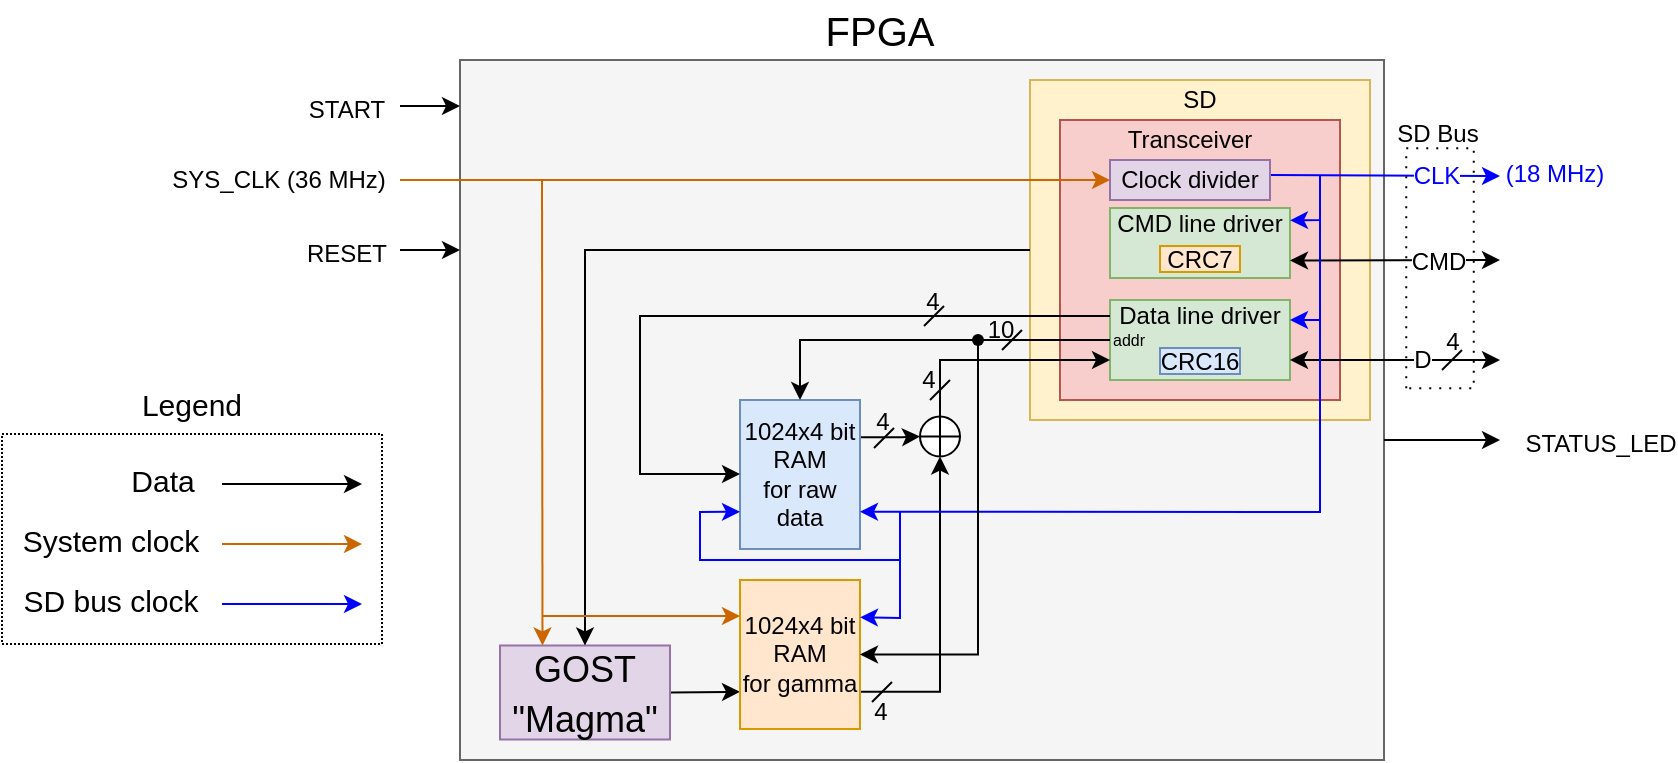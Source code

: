 <mxfile version="20.6.2" type="device"><diagram id="fO9pJ9hmjl-DQnfwtDK7" name="Страница 1"><mxGraphModel dx="313" dy="205" grid="1" gridSize="10" guides="1" tooltips="1" connect="1" arrows="1" fold="1" page="1" pageScale="1" pageWidth="1169" pageHeight="827" math="0" shadow="0"><root><mxCell id="0"/><mxCell id="1" parent="0"/><mxCell id="Mi2QPTecenGMzwWXknVR-1" value="" style="rounded=0;whiteSpace=wrap;html=1;dashed=1;dashPattern=1 1;fillColor=none;" parent="1" vertex="1"><mxGeometry x="191" y="527" width="190" height="105" as="geometry"/></mxCell><mxCell id="jrg6wG_ZJggIZM6MNThn-66" value="" style="rounded=0;whiteSpace=wrap;html=1;labelBackgroundColor=none;fontSize=12;fillColor=#f5f5f5;fontColor=#333333;strokeColor=#666666;" parent="1" vertex="1"><mxGeometry x="420" y="340" width="462" height="350" as="geometry"/></mxCell><mxCell id="jrg6wG_ZJggIZM6MNThn-37" value="" style="rounded=0;whiteSpace=wrap;html=1;labelBackgroundColor=none;fontSize=12;fillColor=#fff2cc;strokeColor=#d6b656;" parent="1" vertex="1"><mxGeometry x="705" y="350" width="170" height="170" as="geometry"/></mxCell><mxCell id="MUZ3oyCXK2iOoQsuqwkt-2" value="&lt;font style=&quot;font-size: 20px;&quot;&gt;FPGA&lt;/font&gt;" style="text;html=1;strokeColor=none;fillColor=none;align=center;verticalAlign=middle;whiteSpace=wrap;rounded=0;" parent="1" vertex="1"><mxGeometry x="600" y="310" width="60" height="30" as="geometry"/></mxCell><mxCell id="jrg6wG_ZJggIZM6MNThn-79" style="edgeStyle=orthogonalEdgeStyle;rounded=0;orthogonalLoop=1;jettySize=auto;html=1;entryX=0;entryY=0.75;entryDx=0;entryDy=0;fontSize=12;startArrow=none;startFill=0;endArrow=classic;endFill=1;exitX=1;exitY=0.5;exitDx=0;exitDy=0;" parent="1" source="jrg6wG_ZJggIZM6MNThn-1" target="jrg6wG_ZJggIZM6MNThn-65" edge="1"><mxGeometry relative="1" as="geometry"><mxPoint x="560" y="648.25" as="targetPoint"/><Array as="points"><mxPoint x="525" y="656"/></Array></mxGeometry></mxCell><mxCell id="jrg6wG_ZJggIZM6MNThn-1" value="&lt;font style=&quot;font-size: 18px;&quot;&gt;GOST &quot;Magma&quot;&lt;/font&gt;" style="rounded=0;whiteSpace=wrap;html=1;fontSize=20;fillColor=#e1d5e7;strokeColor=#9673a6;" parent="1" vertex="1"><mxGeometry x="440" y="632.75" width="85" height="47" as="geometry"/></mxCell><mxCell id="jrg6wG_ZJggIZM6MNThn-23" value="Transceiver" style="text;html=1;strokeColor=none;fillColor=none;align=center;verticalAlign=middle;whiteSpace=wrap;rounded=0;labelBackgroundColor=none;fontSize=12;" parent="1" vertex="1"><mxGeometry x="690" y="370" width="170" height="20" as="geometry"/></mxCell><mxCell id="jrg6wG_ZJggIZM6MNThn-27" value="SD" style="text;html=1;strokeColor=none;fillColor=none;align=center;verticalAlign=middle;whiteSpace=wrap;rounded=0;labelBackgroundColor=none;fontSize=12;" parent="1" vertex="1"><mxGeometry x="705" y="350" width="170" height="20" as="geometry"/></mxCell><mxCell id="jrg6wG_ZJggIZM6MNThn-34" value="" style="group" parent="1" vertex="1" connectable="0"><mxGeometry x="750" y="440" width="90" height="20" as="geometry"/></mxCell><mxCell id="jrg6wG_ZJggIZM6MNThn-24" value="" style="rounded=0;whiteSpace=wrap;html=1;labelBackgroundColor=default;fontSize=12;fillColor=#d5e8d4;strokeColor=#82b366;" parent="jrg6wG_ZJggIZM6MNThn-34" vertex="1"><mxGeometry width="90" height="20" as="geometry"/></mxCell><mxCell id="jrg6wG_ZJggIZM6MNThn-29" value="Data line driver" style="text;html=1;strokeColor=none;fillColor=none;align=center;verticalAlign=middle;whiteSpace=wrap;rounded=0;labelBackgroundColor=none;fontSize=12;" parent="jrg6wG_ZJggIZM6MNThn-34" vertex="1"><mxGeometry y="2" width="90" height="15" as="geometry"/></mxCell><mxCell id="jrg6wG_ZJggIZM6MNThn-36" value="" style="group" parent="1" vertex="1" connectable="0"><mxGeometry x="750" y="415" width="90" height="20" as="geometry"/></mxCell><mxCell id="jrg6wG_ZJggIZM6MNThn-25" value="" style="rounded=0;whiteSpace=wrap;html=1;labelBackgroundColor=default;fontSize=12;fillColor=#d5e8d4;strokeColor=#82b366;" parent="jrg6wG_ZJggIZM6MNThn-36" vertex="1"><mxGeometry width="90" height="20" as="geometry"/></mxCell><mxCell id="jrg6wG_ZJggIZM6MNThn-28" value="CMD line driver" style="text;html=1;strokeColor=none;fillColor=none;align=center;verticalAlign=middle;whiteSpace=wrap;rounded=0;labelBackgroundColor=none;fontSize=12;" parent="jrg6wG_ZJggIZM6MNThn-36" vertex="1"><mxGeometry y="3" width="90" height="15" as="geometry"/></mxCell><mxCell id="jrg6wG_ZJggIZM6MNThn-38" value="" style="rounded=0;whiteSpace=wrap;html=1;labelBackgroundColor=none;fontSize=12;fillColor=#f8cecc;strokeColor=#b85450;" parent="1" vertex="1"><mxGeometry x="720" y="370" width="140" height="140" as="geometry"/></mxCell><mxCell id="jrg6wG_ZJggIZM6MNThn-39" value="Transceiver" style="text;html=1;strokeColor=none;fillColor=none;align=center;verticalAlign=middle;whiteSpace=wrap;rounded=0;labelBackgroundColor=none;fontSize=12;" parent="1" vertex="1"><mxGeometry x="720" y="370" width="130" height="20" as="geometry"/></mxCell><mxCell id="jrg6wG_ZJggIZM6MNThn-44" value="" style="group" parent="1" vertex="1" connectable="0"><mxGeometry x="745" y="460" width="145" height="98" as="geometry"/></mxCell><mxCell id="jrg6wG_ZJggIZM6MNThn-45" value="" style="rounded=0;whiteSpace=wrap;html=1;labelBackgroundColor=default;fontSize=12;fillColor=#d5e8d4;strokeColor=#82b366;" parent="jrg6wG_ZJggIZM6MNThn-44" vertex="1"><mxGeometry width="90" height="40" as="geometry"/></mxCell><mxCell id="jrg6wG_ZJggIZM6MNThn-46" value="Data line driver" style="text;html=1;strokeColor=none;fillColor=none;align=center;verticalAlign=middle;whiteSpace=wrap;rounded=0;labelBackgroundColor=none;fontSize=12;" parent="jrg6wG_ZJggIZM6MNThn-44" vertex="1"><mxGeometry y="3" width="90" height="10" as="geometry"/></mxCell><mxCell id="jrg6wG_ZJggIZM6MNThn-47" value="" style="group" parent="1" vertex="1" connectable="0"><mxGeometry x="745" y="414" width="95" height="107.5" as="geometry"/></mxCell><mxCell id="jrg6wG_ZJggIZM6MNThn-48" value="" style="rounded=0;whiteSpace=wrap;html=1;labelBackgroundColor=default;fontSize=12;fillColor=#d5e8d4;strokeColor=#82b366;" parent="jrg6wG_ZJggIZM6MNThn-47" vertex="1"><mxGeometry width="90" height="35" as="geometry"/></mxCell><mxCell id="jrg6wG_ZJggIZM6MNThn-49" value="CMD line driver" style="text;html=1;strokeColor=none;fillColor=none;align=center;verticalAlign=middle;whiteSpace=wrap;rounded=0;labelBackgroundColor=none;fontSize=12;" parent="jrg6wG_ZJggIZM6MNThn-47" vertex="1"><mxGeometry y="3" width="90" height="10" as="geometry"/></mxCell><mxCell id="jrg6wG_ZJggIZM6MNThn-41" value="CRC7" style="rounded=0;whiteSpace=wrap;html=1;labelBackgroundColor=none;fontSize=12;fillColor=#ffe6cc;strokeColor=#d79b00;" parent="jrg6wG_ZJggIZM6MNThn-47" vertex="1"><mxGeometry x="25" y="19" width="40" height="13" as="geometry"/></mxCell><mxCell id="_WAARoeY4MgbEWev2sUL-25" value="&lt;font style=&quot;font-size: 8px;&quot;&gt;addr&lt;/font&gt;" style="text;html=1;strokeColor=none;fillColor=none;align=center;verticalAlign=middle;whiteSpace=wrap;rounded=0;labelBackgroundColor=none;" vertex="1" parent="jrg6wG_ZJggIZM6MNThn-47"><mxGeometry x="2" y="62" width="15" height="6" as="geometry"/></mxCell><mxCell id="jrg6wG_ZJggIZM6MNThn-57" value="CRC16" style="rounded=0;whiteSpace=wrap;html=1;labelBackgroundColor=none;fontSize=12;fillColor=#dae8fc;strokeColor=#6c8ebf;" parent="jrg6wG_ZJggIZM6MNThn-47" vertex="1"><mxGeometry x="25" y="70" width="40" height="13" as="geometry"/></mxCell><mxCell id="jrg6wG_ZJggIZM6MNThn-10" value="" style="endArrow=classic;startArrow=classic;html=1;rounded=0;fontSize=20;exitX=1;exitY=0.75;exitDx=0;exitDy=0;endFill=1;startFill=1;" parent="1" source="jrg6wG_ZJggIZM6MNThn-45" edge="1"><mxGeometry width="50" height="50" relative="1" as="geometry"><mxPoint x="835" y="455.5" as="sourcePoint"/><mxPoint x="940" y="490" as="targetPoint"/></mxGeometry></mxCell><mxCell id="jrg6wG_ZJggIZM6MNThn-19" value="&lt;font style=&quot;font-size: 12px;&quot;&gt;D&lt;/font&gt;" style="edgeLabel;html=1;align=center;verticalAlign=middle;resizable=0;points=[];fontSize=12;" parent="jrg6wG_ZJggIZM6MNThn-10" vertex="1" connectable="0"><mxGeometry x="-0.067" relative="1" as="geometry"><mxPoint x="17" as="offset"/></mxGeometry></mxCell><mxCell id="jrg6wG_ZJggIZM6MNThn-14" value="" style="endArrow=classic;startArrow=classic;html=1;rounded=0;fontSize=20;exitX=1;exitY=0.75;exitDx=0;exitDy=0;startFill=1;endFill=1;" parent="1" source="jrg6wG_ZJggIZM6MNThn-48" edge="1"><mxGeometry width="50" height="50" relative="1" as="geometry"><mxPoint x="835" y="430.5" as="sourcePoint"/><mxPoint x="940" y="440" as="targetPoint"/></mxGeometry></mxCell><mxCell id="jrg6wG_ZJggIZM6MNThn-17" value="CMD" style="edgeLabel;html=1;align=center;verticalAlign=middle;resizable=0;points=[];fontSize=12;labelBackgroundColor=default;" parent="jrg6wG_ZJggIZM6MNThn-14" vertex="1" connectable="0"><mxGeometry x="0.83" y="2" relative="1" as="geometry"><mxPoint x="-22" y="3" as="offset"/></mxGeometry></mxCell><mxCell id="jrg6wG_ZJggIZM6MNThn-15" value="" style="endArrow=classic;startArrow=none;html=1;rounded=0;fontSize=20;startFill=0;endFill=1;strokeColor=#0000FF;" parent="1" edge="1"><mxGeometry width="50" height="50" relative="1" as="geometry"><mxPoint x="825" y="397.5" as="sourcePoint"/><mxPoint x="940" y="398" as="targetPoint"/></mxGeometry></mxCell><mxCell id="jrg6wG_ZJggIZM6MNThn-18" value="&lt;font color=&quot;#0000ff&quot;&gt;CLK&lt;/font&gt;" style="edgeLabel;html=1;align=center;verticalAlign=middle;resizable=0;points=[];fontSize=12;labelBackgroundColor=default;" parent="jrg6wG_ZJggIZM6MNThn-15" vertex="1" connectable="0"><mxGeometry x="-0.062" y="1" relative="1" as="geometry"><mxPoint x="29" y="1" as="offset"/></mxGeometry></mxCell><mxCell id="jrg6wG_ZJggIZM6MNThn-87" value="&lt;font color=&quot;#0000ff&quot;&gt;(18 MHz)&lt;/font&gt;" style="edgeLabel;html=1;align=center;verticalAlign=middle;resizable=0;points=[];fontSize=12;" parent="jrg6wG_ZJggIZM6MNThn-15" vertex="1" connectable="0"><mxGeometry x="0.86" y="1" relative="1" as="geometry"><mxPoint x="35" as="offset"/></mxGeometry></mxCell><mxCell id="jrg6wG_ZJggIZM6MNThn-20" value="" style="endArrow=none;html=1;rounded=0;fontSize=12;" parent="1" edge="1"><mxGeometry width="50" height="50" relative="1" as="geometry"><mxPoint x="911" y="495" as="sourcePoint"/><mxPoint x="921" y="485" as="targetPoint"/></mxGeometry></mxCell><mxCell id="jrg6wG_ZJggIZM6MNThn-21" value="4" style="edgeLabel;html=1;align=center;verticalAlign=middle;resizable=0;points=[];fontSize=12;labelBackgroundColor=none;" parent="jrg6wG_ZJggIZM6MNThn-20" vertex="1" connectable="0"><mxGeometry x="-0.558" relative="1" as="geometry"><mxPoint x="3" y="-12" as="offset"/></mxGeometry></mxCell><mxCell id="jrg6wG_ZJggIZM6MNThn-50" value="Clock divider" style="rounded=0;whiteSpace=wrap;html=1;labelBackgroundColor=none;fontSize=12;fillColor=#e1d5e7;strokeColor=#9673a6;" parent="1" vertex="1"><mxGeometry x="745" y="390" width="80" height="20" as="geometry"/></mxCell><mxCell id="jrg6wG_ZJggIZM6MNThn-52" value="" style="endArrow=classic;html=1;rounded=0;fontSize=12;entryX=1;entryY=0.25;entryDx=0;entryDy=0;endFill=1;strokeColor=#0000FF;" parent="1" target="jrg6wG_ZJggIZM6MNThn-45" edge="1"><mxGeometry width="50" height="50" relative="1" as="geometry"><mxPoint x="850" y="416" as="sourcePoint"/><mxPoint x="840" y="446" as="targetPoint"/><Array as="points"><mxPoint x="850" y="470"/></Array></mxGeometry></mxCell><mxCell id="jrg6wG_ZJggIZM6MNThn-61" value="" style="endArrow=classic;html=1;rounded=0;fontSize=12;entryX=0;entryY=0.5;entryDx=0;entryDy=0;strokeColor=#CC6600;" parent="1" target="jrg6wG_ZJggIZM6MNThn-50" edge="1"><mxGeometry width="50" height="50" relative="1" as="geometry"><mxPoint x="390" y="400" as="sourcePoint"/><mxPoint x="652" y="400" as="targetPoint"/></mxGeometry></mxCell><mxCell id="jrg6wG_ZJggIZM6MNThn-62" value="SYS_CLK (36 MHz)" style="edgeLabel;html=1;align=center;verticalAlign=middle;resizable=0;points=[];fontSize=12;" parent="jrg6wG_ZJggIZM6MNThn-61" vertex="1" connectable="0"><mxGeometry x="-0.929" y="-1" relative="1" as="geometry"><mxPoint x="-74" y="-1" as="offset"/></mxGeometry></mxCell><mxCell id="jrg6wG_ZJggIZM6MNThn-86" style="edgeStyle=orthogonalEdgeStyle;rounded=0;orthogonalLoop=1;jettySize=auto;html=1;fontSize=12;startArrow=none;startFill=0;endArrow=classic;endFill=1;entryX=0.5;entryY=1;entryDx=0;entryDy=0;exitX=1;exitY=0.75;exitDx=0;exitDy=0;" parent="1" source="jrg6wG_ZJggIZM6MNThn-65" target="_WAARoeY4MgbEWev2sUL-1" edge="1"><mxGeometry relative="1" as="geometry"><Array as="points"><mxPoint x="660" y="656"/></Array><mxPoint x="620" y="660" as="sourcePoint"/></mxGeometry></mxCell><mxCell id="jrg6wG_ZJggIZM6MNThn-65" value="1024x4 bit RAM&lt;br&gt;for gamma" style="rounded=0;whiteSpace=wrap;html=1;labelBackgroundColor=none;fontSize=12;fillColor=#ffe6cc;strokeColor=#d79b00;" parent="1" vertex="1"><mxGeometry x="560" y="600" width="60" height="74.5" as="geometry"/></mxCell><mxCell id="_WAARoeY4MgbEWev2sUL-2" style="edgeStyle=orthogonalEdgeStyle;rounded=0;orthogonalLoop=1;jettySize=auto;html=1;entryX=0;entryY=0.5;entryDx=0;entryDy=0;exitX=1;exitY=0.25;exitDx=0;exitDy=0;" edge="1" parent="1" source="jrg6wG_ZJggIZM6MNThn-69" target="_WAARoeY4MgbEWev2sUL-1"><mxGeometry relative="1" as="geometry"><Array as="points"><mxPoint x="641" y="529"/></Array></mxGeometry></mxCell><mxCell id="jrg6wG_ZJggIZM6MNThn-69" value="1024x4 bit RAM&lt;br&gt;for raw data" style="rounded=0;whiteSpace=wrap;html=1;labelBackgroundColor=none;fontSize=12;fillColor=#dae8fc;strokeColor=#6c8ebf;" parent="1" vertex="1"><mxGeometry x="560" y="510" width="60" height="74.5" as="geometry"/></mxCell><mxCell id="jrg6wG_ZJggIZM6MNThn-74" style="edgeStyle=orthogonalEdgeStyle;rounded=0;orthogonalLoop=1;jettySize=auto;html=1;entryX=0;entryY=0.5;entryDx=0;entryDy=0;fontSize=12;startArrow=none;startFill=0;endArrow=classic;endFill=1;exitX=0;exitY=0.5;exitDx=0;exitDy=0;" parent="1" target="jrg6wG_ZJggIZM6MNThn-69" edge="1" source="jrg6wG_ZJggIZM6MNThn-46"><mxGeometry relative="1" as="geometry"><mxPoint x="745" y="470" as="sourcePoint"/><mxPoint x="555" y="589.25" as="targetPoint"/><Array as="points"><mxPoint x="510" y="468"/><mxPoint x="510" y="547"/><mxPoint x="560" y="547"/></Array></mxGeometry></mxCell><mxCell id="jrg6wG_ZJggIZM6MNThn-75" value="" style="endArrow=none;html=1;rounded=0;fontSize=12;" parent="1" edge="1"><mxGeometry width="50" height="50" relative="1" as="geometry"><mxPoint x="652" y="473" as="sourcePoint"/><mxPoint x="662" y="463" as="targetPoint"/></mxGeometry></mxCell><mxCell id="jrg6wG_ZJggIZM6MNThn-76" value="4" style="edgeLabel;html=1;align=center;verticalAlign=middle;resizable=0;points=[];fontSize=12;labelBackgroundColor=none;" parent="jrg6wG_ZJggIZM6MNThn-75" vertex="1" connectable="0"><mxGeometry x="-0.558" relative="1" as="geometry"><mxPoint x="2" y="-10" as="offset"/></mxGeometry></mxCell><mxCell id="jrg6wG_ZJggIZM6MNThn-82" value="" style="rounded=0;whiteSpace=wrap;html=1;labelBackgroundColor=none;fontSize=12;rotation=-90;dashed=1;dashPattern=1 4;fillColor=none;" parent="1" vertex="1"><mxGeometry x="850" y="427.25" width="120" height="33.75" as="geometry"/></mxCell><mxCell id="jrg6wG_ZJggIZM6MNThn-83" value="SD Bus" style="text;html=1;strokeColor=none;fillColor=none;align=center;verticalAlign=middle;whiteSpace=wrap;rounded=0;dashed=1;dashPattern=1 4;labelBackgroundColor=none;fontSize=12;" parent="1" vertex="1"><mxGeometry x="885" y="372" width="48" height="10" as="geometry"/></mxCell><mxCell id="jrg6wG_ZJggIZM6MNThn-92" value="" style="endArrow=none;html=1;rounded=0;fontSize=12;" parent="1" edge="1"><mxGeometry width="50" height="50" relative="1" as="geometry"><mxPoint x="655" y="510" as="sourcePoint"/><mxPoint x="665" y="500" as="targetPoint"/></mxGeometry></mxCell><mxCell id="jrg6wG_ZJggIZM6MNThn-93" value="4" style="edgeLabel;html=1;align=center;verticalAlign=middle;resizable=0;points=[];fontSize=12;labelBackgroundColor=none;" parent="jrg6wG_ZJggIZM6MNThn-92" vertex="1" connectable="0"><mxGeometry x="-0.558" relative="1" as="geometry"><mxPoint x="-3" y="-8" as="offset"/></mxGeometry></mxCell><mxCell id="Mi2QPTecenGMzwWXknVR-2" value="&lt;span style=&quot;font-size: 15px;&quot;&gt;Legend&lt;/span&gt;" style="text;html=1;strokeColor=none;fillColor=none;align=center;verticalAlign=middle;whiteSpace=wrap;rounded=0;" parent="1" vertex="1"><mxGeometry x="191" y="497" width="190" height="30" as="geometry"/></mxCell><mxCell id="Mi2QPTecenGMzwWXknVR-3" value="" style="endArrow=classic;html=1;rounded=0;fontSize=15;" parent="1" edge="1"><mxGeometry width="50" height="50" relative="1" as="geometry"><mxPoint x="301" y="552" as="sourcePoint"/><mxPoint x="371" y="552" as="targetPoint"/></mxGeometry></mxCell><mxCell id="Mi2QPTecenGMzwWXknVR-4" value="Data" style="edgeLabel;html=1;align=center;verticalAlign=middle;resizable=0;points=[];fontSize=15;" parent="Mi2QPTecenGMzwWXknVR-3" vertex="1" connectable="0"><mxGeometry x="-0.572" y="-1" relative="1" as="geometry"><mxPoint x="-45" y="-3" as="offset"/></mxGeometry></mxCell><mxCell id="Mi2QPTecenGMzwWXknVR-5" value="" style="endArrow=classic;html=1;rounded=0;fontSize=15;strokeColor=#CC6600;" parent="1" edge="1"><mxGeometry width="50" height="50" relative="1" as="geometry"><mxPoint x="301" y="582" as="sourcePoint"/><mxPoint x="371" y="582" as="targetPoint"/></mxGeometry></mxCell><mxCell id="Mi2QPTecenGMzwWXknVR-6" value="System clock" style="edgeLabel;html=1;align=center;verticalAlign=middle;resizable=0;points=[];fontSize=15;" parent="Mi2QPTecenGMzwWXknVR-5" vertex="1" connectable="0"><mxGeometry x="-0.572" y="-1" relative="1" as="geometry"><mxPoint x="-71" y="-3" as="offset"/></mxGeometry></mxCell><mxCell id="Mi2QPTecenGMzwWXknVR-7" value="" style="endArrow=classic;html=1;rounded=0;fontSize=15;strokeColor=#0000FF;" parent="1" edge="1"><mxGeometry width="50" height="50" relative="1" as="geometry"><mxPoint x="301" y="612" as="sourcePoint"/><mxPoint x="371" y="612" as="targetPoint"/></mxGeometry></mxCell><mxCell id="Mi2QPTecenGMzwWXknVR-8" value="SD bus clock" style="edgeLabel;html=1;align=center;verticalAlign=middle;resizable=0;points=[];fontSize=15;" parent="Mi2QPTecenGMzwWXknVR-7" vertex="1" connectable="0"><mxGeometry x="-0.572" y="-1" relative="1" as="geometry"><mxPoint x="-71" y="-3" as="offset"/></mxGeometry></mxCell><mxCell id="Mi2QPTecenGMzwWXknVR-9" value="" style="endArrow=classic;html=1;rounded=0;fontSize=15;strokeColor=#000000;" parent="1" edge="1"><mxGeometry width="50" height="50" relative="1" as="geometry"><mxPoint x="390" y="363" as="sourcePoint"/><mxPoint x="420" y="363" as="targetPoint"/></mxGeometry></mxCell><mxCell id="Mi2QPTecenGMzwWXknVR-10" value="&lt;font style=&quot;font-size: 12px;&quot;&gt;START&lt;/font&gt;" style="edgeLabel;html=1;align=center;verticalAlign=middle;resizable=0;points=[];fontSize=15;" parent="Mi2QPTecenGMzwWXknVR-9" vertex="1" connectable="0"><mxGeometry x="-0.493" relative="1" as="geometry"><mxPoint x="-35" as="offset"/></mxGeometry></mxCell><mxCell id="Mi2QPTecenGMzwWXknVR-13" value="" style="endArrow=classic;html=1;rounded=0;fontSize=15;" parent="1" edge="1"><mxGeometry width="50" height="50" relative="1" as="geometry"><mxPoint x="882" y="530" as="sourcePoint"/><mxPoint x="940" y="530" as="targetPoint"/></mxGeometry></mxCell><mxCell id="Mi2QPTecenGMzwWXknVR-14" value="&lt;span style=&quot;font-size: 12px;&quot;&gt;STATUS_LED&lt;/span&gt;" style="edgeLabel;html=1;align=center;verticalAlign=middle;resizable=0;points=[];fontSize=15;" parent="Mi2QPTecenGMzwWXknVR-13" vertex="1" connectable="0"><mxGeometry x="-0.572" y="-1" relative="1" as="geometry"><mxPoint x="95" y="-1" as="offset"/></mxGeometry></mxCell><mxCell id="Mi2QPTecenGMzwWXknVR-15" value="" style="endArrow=classic;html=1;rounded=0;fontSize=15;strokeColor=#000000;" parent="1" edge="1"><mxGeometry width="50" height="50" relative="1" as="geometry"><mxPoint x="390" y="435" as="sourcePoint"/><mxPoint x="420" y="435" as="targetPoint"/></mxGeometry></mxCell><mxCell id="Mi2QPTecenGMzwWXknVR-16" value="&lt;span style=&quot;font-size: 12px;&quot;&gt;RESET&lt;/span&gt;" style="edgeLabel;html=1;align=center;verticalAlign=middle;resizable=0;points=[];fontSize=15;" parent="Mi2QPTecenGMzwWXknVR-15" vertex="1" connectable="0"><mxGeometry x="-0.493" relative="1" as="geometry"><mxPoint x="-35" as="offset"/></mxGeometry></mxCell><mxCell id="wFC4hlJqGddT1qzQNUlJ-1" value="" style="endArrow=classic;html=1;rounded=0;fontSize=12;entryX=1;entryY=0.316;entryDx=0;entryDy=0;endFill=1;strokeColor=#0000FF;entryPerimeter=0;" parent="1" target="jrg6wG_ZJggIZM6MNThn-49" edge="1"><mxGeometry width="50" height="50" relative="1" as="geometry"><mxPoint x="850" y="398" as="sourcePoint"/><mxPoint x="835" y="420.75" as="targetPoint"/><Array as="points"><mxPoint x="850" y="420"/></Array></mxGeometry></mxCell><mxCell id="_WAARoeY4MgbEWev2sUL-3" style="edgeStyle=orthogonalEdgeStyle;rounded=0;orthogonalLoop=1;jettySize=auto;html=1;entryX=0;entryY=0.75;entryDx=0;entryDy=0;" edge="1" parent="1" source="_WAARoeY4MgbEWev2sUL-1" target="jrg6wG_ZJggIZM6MNThn-45"><mxGeometry relative="1" as="geometry"><Array as="points"><mxPoint x="660" y="528"/><mxPoint x="660" y="490"/></Array></mxGeometry></mxCell><mxCell id="_WAARoeY4MgbEWev2sUL-1" value="" style="shape=orEllipse;perimeter=ellipsePerimeter;whiteSpace=wrap;html=1;backgroundOutline=1;" vertex="1" parent="1"><mxGeometry x="650" y="518.25" width="20" height="20" as="geometry"/></mxCell><mxCell id="_WAARoeY4MgbEWev2sUL-4" style="edgeStyle=orthogonalEdgeStyle;rounded=0;orthogonalLoop=1;jettySize=auto;html=1;entryX=0.5;entryY=0;entryDx=0;entryDy=0;exitX=0;exitY=0.5;exitDx=0;exitDy=0;" edge="1" parent="1" source="jrg6wG_ZJggIZM6MNThn-37" target="jrg6wG_ZJggIZM6MNThn-1"><mxGeometry relative="1" as="geometry"/></mxCell><mxCell id="_WAARoeY4MgbEWev2sUL-5" value="" style="endArrow=classic;html=1;rounded=0;fontSize=15;strokeColor=#CC6600;entryX=0.25;entryY=0;entryDx=0;entryDy=0;" edge="1" parent="1" target="jrg6wG_ZJggIZM6MNThn-1"><mxGeometry width="50" height="50" relative="1" as="geometry"><mxPoint x="461" y="400" as="sourcePoint"/><mxPoint x="377.0" y="550" as="targetPoint"/></mxGeometry></mxCell><mxCell id="_WAARoeY4MgbEWev2sUL-9" value="" style="endArrow=classic;html=1;rounded=0;fontSize=15;strokeColor=#CC6600;" edge="1" parent="1"><mxGeometry width="50" height="50" relative="1" as="geometry"><mxPoint x="461" y="618" as="sourcePoint"/><mxPoint x="560" y="618" as="targetPoint"/></mxGeometry></mxCell><mxCell id="_WAARoeY4MgbEWev2sUL-11" value="" style="endArrow=classic;html=1;rounded=0;fontSize=12;endFill=1;strokeColor=#0000FF;entryX=1;entryY=0.75;entryDx=0;entryDy=0;" edge="1" parent="1" target="jrg6wG_ZJggIZM6MNThn-69"><mxGeometry width="50" height="50" relative="1" as="geometry"><mxPoint x="850" y="470" as="sourcePoint"/><mxPoint x="630" y="560" as="targetPoint"/><Array as="points"><mxPoint x="850" y="566"/></Array></mxGeometry></mxCell><mxCell id="_WAARoeY4MgbEWev2sUL-12" value="" style="endArrow=classic;html=1;rounded=0;fontSize=12;entryX=0;entryY=0.75;entryDx=0;entryDy=0;endFill=1;strokeColor=#0000FF;" edge="1" parent="1" target="jrg6wG_ZJggIZM6MNThn-69"><mxGeometry width="50" height="50" relative="1" as="geometry"><mxPoint x="640" y="566" as="sourcePoint"/><mxPoint x="581" y="590" as="targetPoint"/><Array as="points"><mxPoint x="640" y="590"/><mxPoint x="540" y="590"/><mxPoint x="540" y="566"/></Array></mxGeometry></mxCell><mxCell id="_WAARoeY4MgbEWev2sUL-14" value="" style="endArrow=classic;html=1;rounded=0;fontSize=12;entryX=1;entryY=0.25;entryDx=0;entryDy=0;endFill=1;strokeColor=#0000FF;" edge="1" parent="1" target="jrg6wG_ZJggIZM6MNThn-65"><mxGeometry width="50" height="50" relative="1" as="geometry"><mxPoint x="640" y="590" as="sourcePoint"/><mxPoint x="625" y="629.75" as="targetPoint"/><Array as="points"><mxPoint x="640" y="619"/></Array></mxGeometry></mxCell><mxCell id="_WAARoeY4MgbEWev2sUL-16" style="edgeStyle=orthogonalEdgeStyle;rounded=0;orthogonalLoop=1;jettySize=auto;html=1;entryX=0.5;entryY=0;entryDx=0;entryDy=0;" edge="1" parent="1" source="jrg6wG_ZJggIZM6MNThn-45" target="jrg6wG_ZJggIZM6MNThn-69"><mxGeometry relative="1" as="geometry"><Array as="points"><mxPoint x="590" y="480"/></Array></mxGeometry></mxCell><mxCell id="_WAARoeY4MgbEWev2sUL-17" value="" style="endArrow=none;html=1;rounded=0;fontSize=12;" edge="1" parent="1"><mxGeometry width="50" height="50" relative="1" as="geometry"><mxPoint x="627" y="534" as="sourcePoint"/><mxPoint x="637" y="524" as="targetPoint"/></mxGeometry></mxCell><mxCell id="_WAARoeY4MgbEWev2sUL-18" value="4" style="edgeLabel;html=1;align=center;verticalAlign=middle;resizable=0;points=[];fontSize=12;labelBackgroundColor=none;" vertex="1" connectable="0" parent="_WAARoeY4MgbEWev2sUL-17"><mxGeometry x="-0.558" relative="1" as="geometry"><mxPoint x="2" y="-11" as="offset"/></mxGeometry></mxCell><mxCell id="_WAARoeY4MgbEWev2sUL-19" value="" style="endArrow=none;html=1;rounded=0;fontSize=12;" edge="1" parent="1"><mxGeometry width="50" height="50" relative="1" as="geometry"><mxPoint x="626" y="661" as="sourcePoint"/><mxPoint x="636" y="651" as="targetPoint"/></mxGeometry></mxCell><mxCell id="_WAARoeY4MgbEWev2sUL-20" value="4" style="edgeLabel;html=1;align=center;verticalAlign=middle;resizable=0;points=[];fontSize=12;labelBackgroundColor=none;" vertex="1" connectable="0" parent="_WAARoeY4MgbEWev2sUL-19"><mxGeometry x="-0.558" relative="1" as="geometry"><mxPoint x="2" y="7" as="offset"/></mxGeometry></mxCell><mxCell id="_WAARoeY4MgbEWev2sUL-22" value="" style="endArrow=none;html=1;rounded=0;fontSize=12;" edge="1" parent="1"><mxGeometry width="50" height="50" relative="1" as="geometry"><mxPoint x="691" y="485" as="sourcePoint"/><mxPoint x="701" y="475" as="targetPoint"/></mxGeometry></mxCell><mxCell id="_WAARoeY4MgbEWev2sUL-23" value="10" style="edgeLabel;html=1;align=center;verticalAlign=middle;resizable=0;points=[];fontSize=12;labelBackgroundColor=none;" vertex="1" connectable="0" parent="_WAARoeY4MgbEWev2sUL-22"><mxGeometry x="-0.558" relative="1" as="geometry"><mxPoint x="-3" y="-8" as="offset"/></mxGeometry></mxCell><mxCell id="_WAARoeY4MgbEWev2sUL-29" value="" style="edgeStyle=segmentEdgeStyle;endArrow=classic;html=1;rounded=0;entryX=1;entryY=0.5;entryDx=0;entryDy=0;" edge="1" parent="1" target="jrg6wG_ZJggIZM6MNThn-65"><mxGeometry width="50" height="50" relative="1" as="geometry"><mxPoint x="679" y="480" as="sourcePoint"/><mxPoint x="490" y="520" as="targetPoint"/><Array as="points"><mxPoint x="679" y="637"/></Array></mxGeometry></mxCell><mxCell id="_WAARoeY4MgbEWev2sUL-30" value="" style="shape=waypoint;sketch=0;fillStyle=solid;size=6;pointerEvents=1;points=[];fillColor=none;resizable=0;rotatable=0;perimeter=centerPerimeter;snapToPoint=1;labelBackgroundColor=none;fontSize=8;" vertex="1" parent="1"><mxGeometry x="659" y="460" width="40" height="40" as="geometry"/></mxCell></root></mxGraphModel></diagram></mxfile>